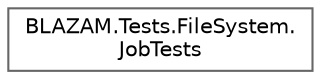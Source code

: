 digraph "Graphical Class Hierarchy"
{
 // LATEX_PDF_SIZE
  bgcolor="transparent";
  edge [fontname=Helvetica,fontsize=10,labelfontname=Helvetica,labelfontsize=10];
  node [fontname=Helvetica,fontsize=10,shape=box,height=0.2,width=0.4];
  rankdir="LR";
  Node0 [id="Node000000",label="BLAZAM.Tests.FileSystem.\lJobTests",height=0.2,width=0.4,color="grey40", fillcolor="white", style="filled",URL="$class_b_l_a_z_a_m_1_1_tests_1_1_file_system_1_1_job_tests.html",tooltip=" "];
}
